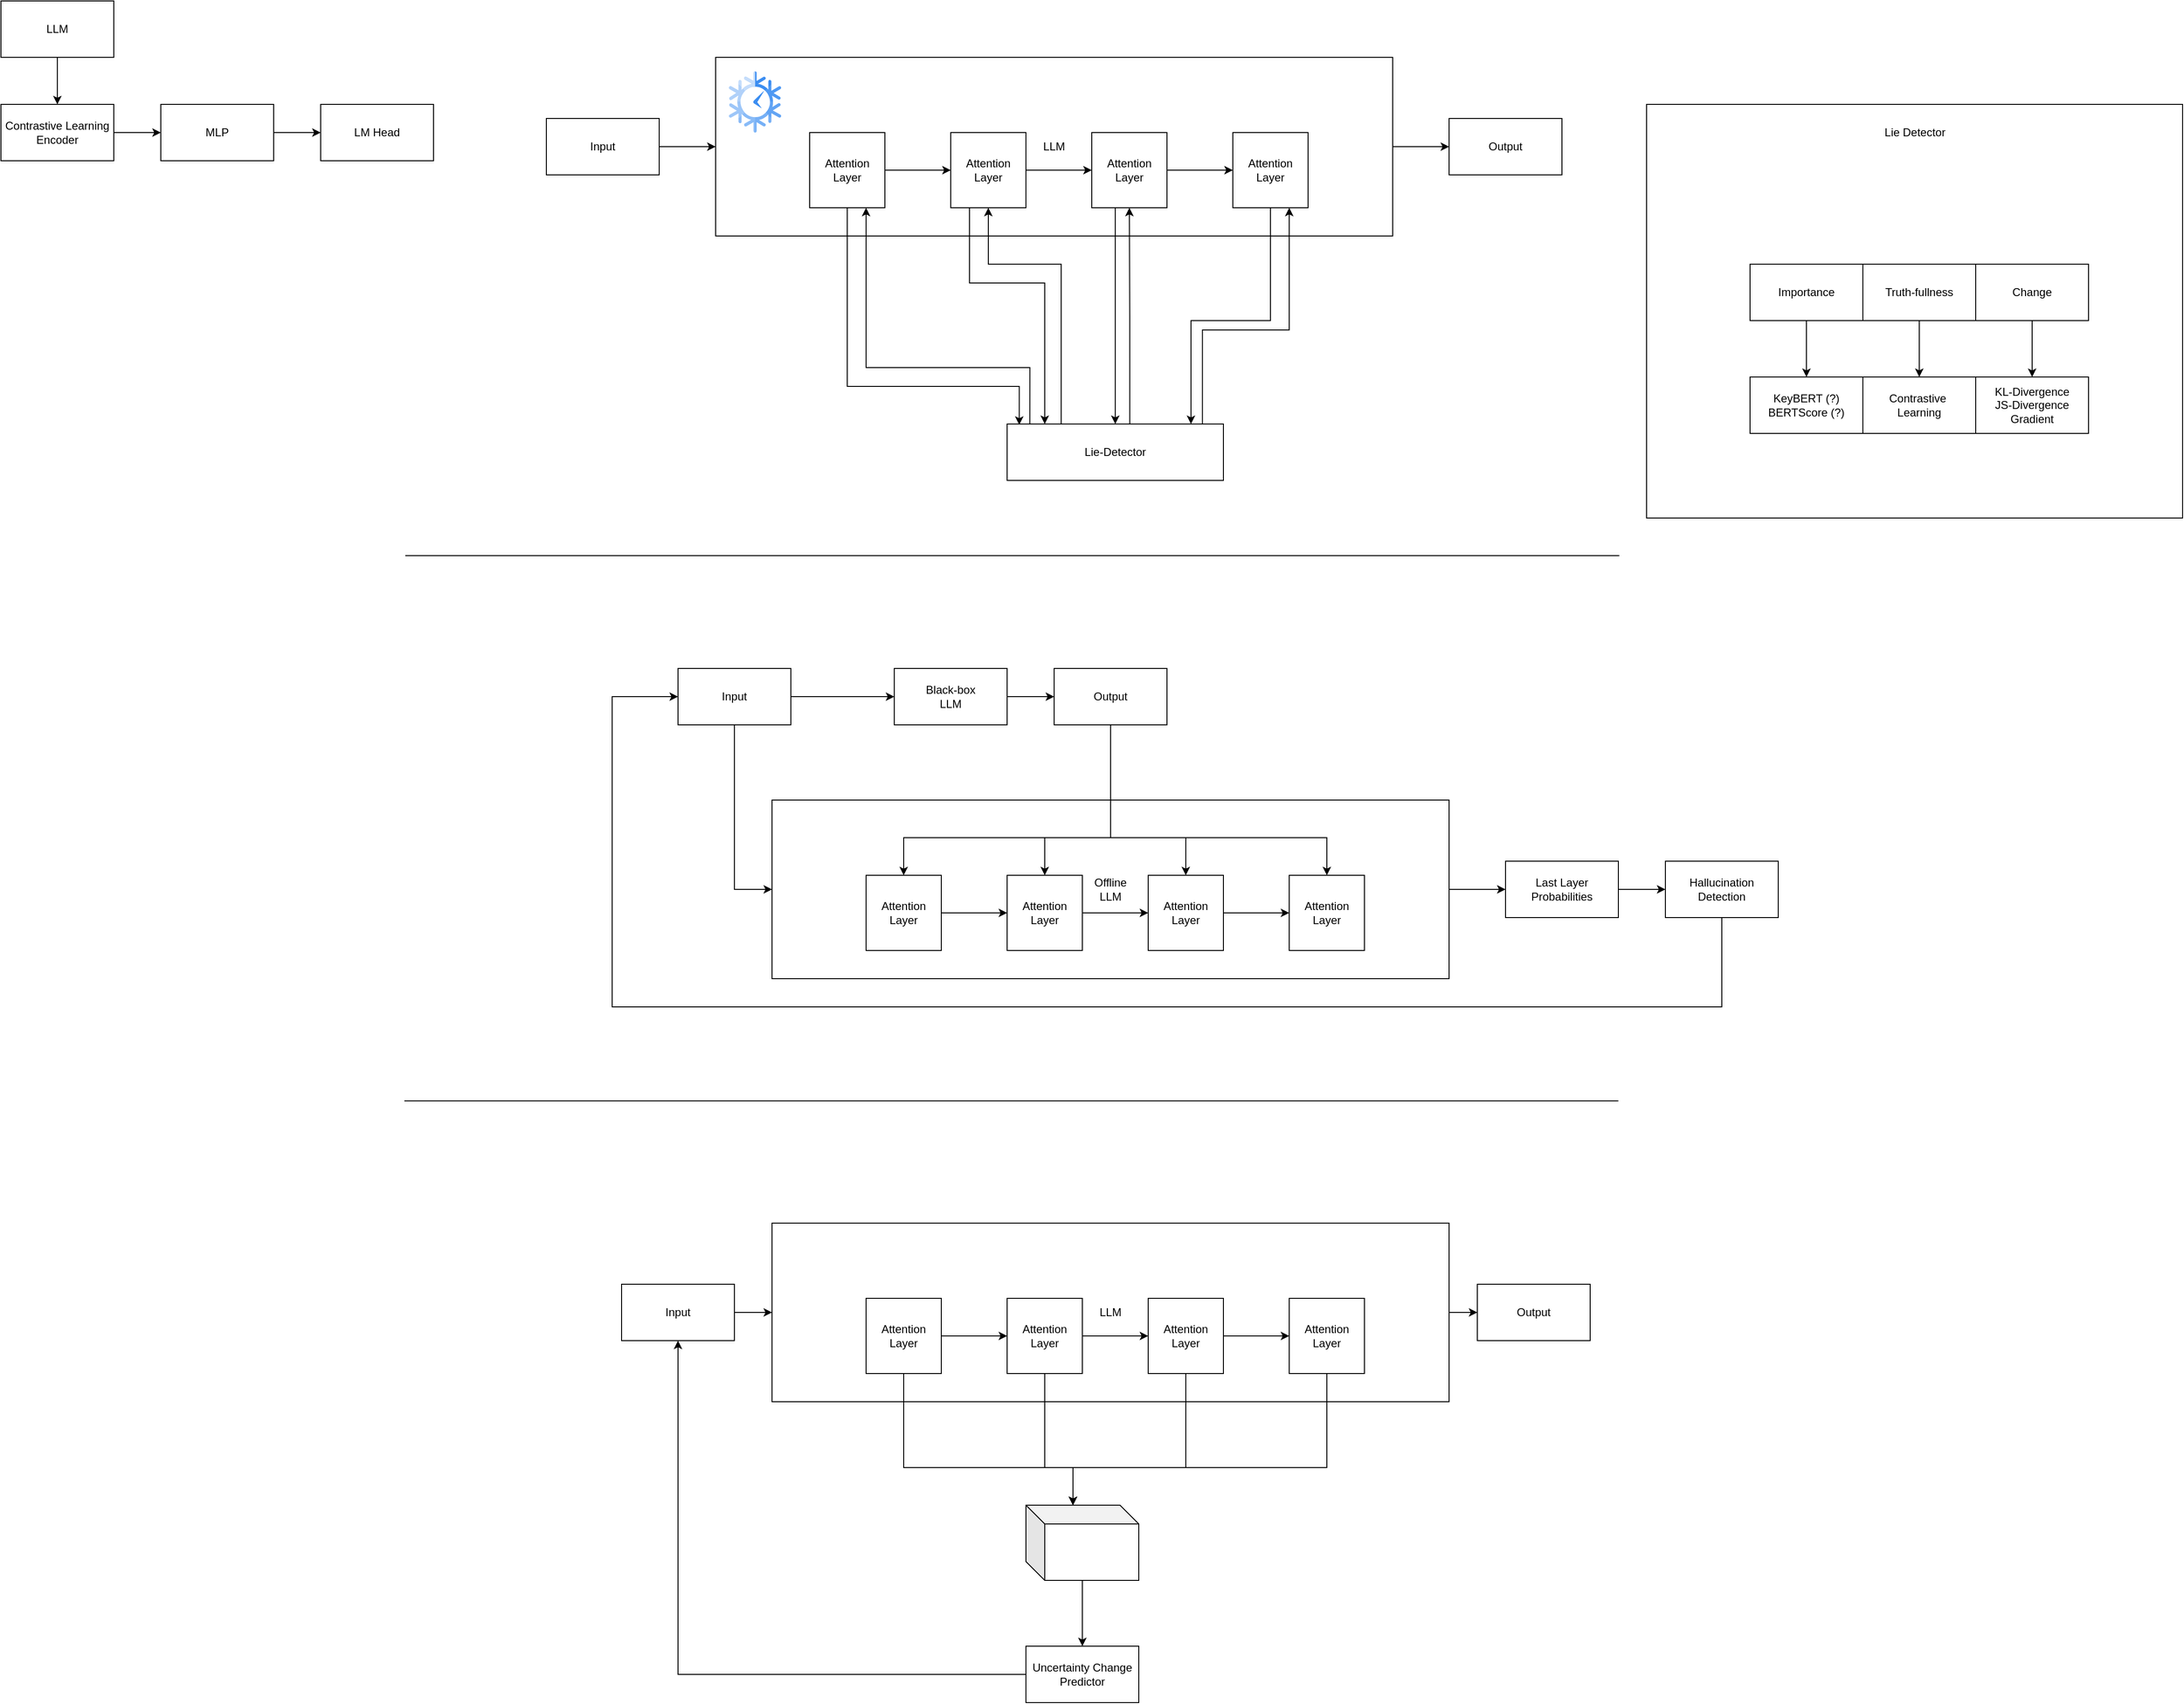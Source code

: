 <mxfile version="24.6.4" type="device">
  <diagram name="Page-1" id="6c6Ao6osQE0nZGyEiL8x">
    <mxGraphModel dx="2212" dy="759" grid="1" gridSize="10" guides="1" tooltips="1" connect="1" arrows="1" fold="1" page="1" pageScale="1" pageWidth="850" pageHeight="1100" math="0" shadow="0">
      <root>
        <mxCell id="0" />
        <mxCell id="1" parent="0" />
        <mxCell id="SVaD8qxF2Tq1hjLIcVBO-22" style="edgeStyle=orthogonalEdgeStyle;rounded=0;orthogonalLoop=1;jettySize=auto;html=1;" parent="1" source="SVaD8qxF2Tq1hjLIcVBO-18" target="SVaD8qxF2Tq1hjLIcVBO-21" edge="1">
          <mxGeometry relative="1" as="geometry" />
        </mxCell>
        <mxCell id="SVaD8qxF2Tq1hjLIcVBO-18" value="LLM" style="rounded=0;whiteSpace=wrap;html=1;" parent="1" vertex="1">
          <mxGeometry x="90" y="70" width="720" height="190" as="geometry" />
        </mxCell>
        <mxCell id="SVaD8qxF2Tq1hjLIcVBO-6" style="edgeStyle=orthogonalEdgeStyle;rounded=0;orthogonalLoop=1;jettySize=auto;html=1;" parent="1" source="SVaD8qxF2Tq1hjLIcVBO-2" target="SVaD8qxF2Tq1hjLIcVBO-4" edge="1">
          <mxGeometry relative="1" as="geometry" />
        </mxCell>
        <mxCell id="SVaD8qxF2Tq1hjLIcVBO-2" value="Attention Layer" style="whiteSpace=wrap;html=1;aspect=fixed;" parent="1" vertex="1">
          <mxGeometry x="190" y="150" width="80" height="80" as="geometry" />
        </mxCell>
        <mxCell id="SVaD8qxF2Tq1hjLIcVBO-8" style="edgeStyle=orthogonalEdgeStyle;rounded=0;orthogonalLoop=1;jettySize=auto;html=1;" parent="1" source="SVaD8qxF2Tq1hjLIcVBO-3" target="SVaD8qxF2Tq1hjLIcVBO-5" edge="1">
          <mxGeometry relative="1" as="geometry" />
        </mxCell>
        <mxCell id="SVaD8qxF2Tq1hjLIcVBO-37" style="edgeStyle=orthogonalEdgeStyle;rounded=0;orthogonalLoop=1;jettySize=auto;html=1;exitX=0.341;exitY=0.995;exitDx=0;exitDy=0;entryX=0.5;entryY=0;entryDx=0;entryDy=0;exitPerimeter=0;" parent="1" source="SVaD8qxF2Tq1hjLIcVBO-3" target="SVaD8qxF2Tq1hjLIcVBO-17" edge="1">
          <mxGeometry relative="1" as="geometry">
            <Array as="points">
              <mxPoint x="515" y="230" />
            </Array>
          </mxGeometry>
        </mxCell>
        <mxCell id="SVaD8qxF2Tq1hjLIcVBO-3" value="Attention Layer" style="whiteSpace=wrap;html=1;aspect=fixed;" parent="1" vertex="1">
          <mxGeometry x="490" y="150" width="80" height="80" as="geometry" />
        </mxCell>
        <mxCell id="SVaD8qxF2Tq1hjLIcVBO-7" style="edgeStyle=orthogonalEdgeStyle;rounded=0;orthogonalLoop=1;jettySize=auto;html=1;" parent="1" source="SVaD8qxF2Tq1hjLIcVBO-4" target="SVaD8qxF2Tq1hjLIcVBO-3" edge="1">
          <mxGeometry relative="1" as="geometry" />
        </mxCell>
        <mxCell id="SVaD8qxF2Tq1hjLIcVBO-35" style="edgeStyle=orthogonalEdgeStyle;rounded=0;orthogonalLoop=1;jettySize=auto;html=1;exitX=0.25;exitY=1;exitDx=0;exitDy=0;entryX=0.177;entryY=0;entryDx=0;entryDy=0;entryPerimeter=0;" parent="1" source="SVaD8qxF2Tq1hjLIcVBO-4" target="SVaD8qxF2Tq1hjLIcVBO-17" edge="1">
          <mxGeometry relative="1" as="geometry">
            <Array as="points">
              <mxPoint x="360" y="310" />
              <mxPoint x="440" y="310" />
              <mxPoint x="440" y="460" />
            </Array>
          </mxGeometry>
        </mxCell>
        <mxCell id="SVaD8qxF2Tq1hjLIcVBO-4" value="Attention Layer" style="whiteSpace=wrap;html=1;aspect=fixed;" parent="1" vertex="1">
          <mxGeometry x="340" y="150" width="80" height="80" as="geometry" />
        </mxCell>
        <mxCell id="SVaD8qxF2Tq1hjLIcVBO-5" value="Attention Layer" style="whiteSpace=wrap;html=1;aspect=fixed;" parent="1" vertex="1">
          <mxGeometry x="640" y="150" width="80" height="80" as="geometry" />
        </mxCell>
        <mxCell id="SVaD8qxF2Tq1hjLIcVBO-26" style="edgeStyle=orthogonalEdgeStyle;rounded=0;orthogonalLoop=1;jettySize=auto;html=1;exitX=0.5;exitY=1;exitDx=0;exitDy=0;entryX=0.056;entryY=0.014;entryDx=0;entryDy=0;entryPerimeter=0;" parent="1" source="SVaD8qxF2Tq1hjLIcVBO-2" target="SVaD8qxF2Tq1hjLIcVBO-17" edge="1">
          <mxGeometry relative="1" as="geometry">
            <mxPoint x="230" y="360" as="sourcePoint" />
            <Array as="points">
              <mxPoint x="230" y="420" />
              <mxPoint x="413" y="420" />
            </Array>
          </mxGeometry>
        </mxCell>
        <mxCell id="SVaD8qxF2Tq1hjLIcVBO-33" style="edgeStyle=orthogonalEdgeStyle;rounded=0;orthogonalLoop=1;jettySize=auto;html=1;entryX=0.75;entryY=1;entryDx=0;entryDy=0;exitX=0.105;exitY=0;exitDx=0;exitDy=0;exitPerimeter=0;" parent="1" source="SVaD8qxF2Tq1hjLIcVBO-17" target="SVaD8qxF2Tq1hjLIcVBO-2" edge="1">
          <mxGeometry relative="1" as="geometry">
            <Array as="points">
              <mxPoint x="424" y="400" />
              <mxPoint x="250" y="400" />
            </Array>
          </mxGeometry>
        </mxCell>
        <mxCell id="SVaD8qxF2Tq1hjLIcVBO-36" style="edgeStyle=orthogonalEdgeStyle;rounded=0;orthogonalLoop=1;jettySize=auto;html=1;exitX=0.567;exitY=0.029;exitDx=0;exitDy=0;entryX=0.5;entryY=1;entryDx=0;entryDy=0;exitPerimeter=0;" parent="1" source="SVaD8qxF2Tq1hjLIcVBO-17" target="SVaD8qxF2Tq1hjLIcVBO-3" edge="1">
          <mxGeometry relative="1" as="geometry">
            <Array as="points" />
          </mxGeometry>
        </mxCell>
        <mxCell id="SVaD8qxF2Tq1hjLIcVBO-38" style="edgeStyle=orthogonalEdgeStyle;rounded=0;orthogonalLoop=1;jettySize=auto;html=1;exitX=0.903;exitY=0.014;exitDx=0;exitDy=0;entryX=0.75;entryY=1;entryDx=0;entryDy=0;exitPerimeter=0;" parent="1" source="SVaD8qxF2Tq1hjLIcVBO-17" target="SVaD8qxF2Tq1hjLIcVBO-5" edge="1">
          <mxGeometry relative="1" as="geometry">
            <Array as="points">
              <mxPoint x="608" y="360" />
              <mxPoint x="700" y="360" />
            </Array>
          </mxGeometry>
        </mxCell>
        <mxCell id="qa7fEW8zLx5-JngxaiGJ-3" style="edgeStyle=orthogonalEdgeStyle;rounded=0;orthogonalLoop=1;jettySize=auto;html=1;exitX=0.25;exitY=0;exitDx=0;exitDy=0;entryX=0.5;entryY=1;entryDx=0;entryDy=0;" parent="1" source="SVaD8qxF2Tq1hjLIcVBO-17" target="SVaD8qxF2Tq1hjLIcVBO-4" edge="1">
          <mxGeometry relative="1" as="geometry">
            <Array as="points">
              <mxPoint x="458" y="290" />
              <mxPoint x="380" y="290" />
            </Array>
          </mxGeometry>
        </mxCell>
        <mxCell id="SVaD8qxF2Tq1hjLIcVBO-17" value="Lie-Detector" style="rounded=0;whiteSpace=wrap;html=1;" parent="1" vertex="1">
          <mxGeometry x="400" y="460" width="230" height="60" as="geometry" />
        </mxCell>
        <mxCell id="SVaD8qxF2Tq1hjLIcVBO-20" style="edgeStyle=orthogonalEdgeStyle;rounded=0;orthogonalLoop=1;jettySize=auto;html=1;" parent="1" source="SVaD8qxF2Tq1hjLIcVBO-19" target="SVaD8qxF2Tq1hjLIcVBO-18" edge="1">
          <mxGeometry relative="1" as="geometry" />
        </mxCell>
        <mxCell id="SVaD8qxF2Tq1hjLIcVBO-19" value="Input" style="rounded=0;whiteSpace=wrap;html=1;" parent="1" vertex="1">
          <mxGeometry x="-90" y="135" width="120" height="60" as="geometry" />
        </mxCell>
        <mxCell id="SVaD8qxF2Tq1hjLIcVBO-21" value="Output" style="rounded=0;whiteSpace=wrap;html=1;" parent="1" vertex="1">
          <mxGeometry x="870" y="135" width="120" height="60" as="geometry" />
        </mxCell>
        <mxCell id="SVaD8qxF2Tq1hjLIcVBO-40" value="" style="endArrow=none;html=1;rounded=0;" parent="1" edge="1">
          <mxGeometry width="50" height="50" relative="1" as="geometry">
            <mxPoint x="-240" y="600" as="sourcePoint" />
            <mxPoint x="1051" y="600" as="targetPoint" />
          </mxGeometry>
        </mxCell>
        <mxCell id="SVaD8qxF2Tq1hjLIcVBO-45" style="edgeStyle=orthogonalEdgeStyle;rounded=0;orthogonalLoop=1;jettySize=auto;html=1;entryX=0;entryY=0.5;entryDx=0;entryDy=0;" parent="1" source="SVaD8qxF2Tq1hjLIcVBO-41" target="SVaD8qxF2Tq1hjLIcVBO-44" edge="1">
          <mxGeometry relative="1" as="geometry" />
        </mxCell>
        <mxCell id="SVaD8qxF2Tq1hjLIcVBO-41" value="Black-box&lt;div&gt;LLM&lt;/div&gt;" style="rounded=0;whiteSpace=wrap;html=1;" parent="1" vertex="1">
          <mxGeometry x="280" y="720" width="120" height="60" as="geometry" />
        </mxCell>
        <mxCell id="SVaD8qxF2Tq1hjLIcVBO-43" style="edgeStyle=orthogonalEdgeStyle;rounded=0;orthogonalLoop=1;jettySize=auto;html=1;entryX=0;entryY=0.5;entryDx=0;entryDy=0;" parent="1" source="SVaD8qxF2Tq1hjLIcVBO-42" target="SVaD8qxF2Tq1hjLIcVBO-41" edge="1">
          <mxGeometry relative="1" as="geometry" />
        </mxCell>
        <mxCell id="SVaD8qxF2Tq1hjLIcVBO-57" style="edgeStyle=orthogonalEdgeStyle;rounded=0;orthogonalLoop=1;jettySize=auto;html=1;entryX=0;entryY=0.5;entryDx=0;entryDy=0;" parent="1" source="SVaD8qxF2Tq1hjLIcVBO-42" target="SVaD8qxF2Tq1hjLIcVBO-47" edge="1">
          <mxGeometry relative="1" as="geometry" />
        </mxCell>
        <mxCell id="SVaD8qxF2Tq1hjLIcVBO-42" value="Input" style="rounded=0;whiteSpace=wrap;html=1;" parent="1" vertex="1">
          <mxGeometry x="50" y="720" width="120" height="60" as="geometry" />
        </mxCell>
        <mxCell id="SVaD8qxF2Tq1hjLIcVBO-56" value="" style="group" parent="1" vertex="1" connectable="0">
          <mxGeometry x="150" y="860" width="720" height="190" as="geometry" />
        </mxCell>
        <mxCell id="SVaD8qxF2Tq1hjLIcVBO-47" value="Offline&lt;br&gt;LLM" style="rounded=0;whiteSpace=wrap;html=1;" parent="SVaD8qxF2Tq1hjLIcVBO-56" vertex="1">
          <mxGeometry width="720" height="190" as="geometry" />
        </mxCell>
        <mxCell id="SVaD8qxF2Tq1hjLIcVBO-48" style="edgeStyle=orthogonalEdgeStyle;rounded=0;orthogonalLoop=1;jettySize=auto;html=1;" parent="SVaD8qxF2Tq1hjLIcVBO-56" source="SVaD8qxF2Tq1hjLIcVBO-49" target="SVaD8qxF2Tq1hjLIcVBO-53" edge="1">
          <mxGeometry relative="1" as="geometry" />
        </mxCell>
        <mxCell id="SVaD8qxF2Tq1hjLIcVBO-49" value="Attention Layer" style="whiteSpace=wrap;html=1;aspect=fixed;" parent="SVaD8qxF2Tq1hjLIcVBO-56" vertex="1">
          <mxGeometry x="100" y="80" width="80" height="80" as="geometry" />
        </mxCell>
        <mxCell id="SVaD8qxF2Tq1hjLIcVBO-50" style="edgeStyle=orthogonalEdgeStyle;rounded=0;orthogonalLoop=1;jettySize=auto;html=1;" parent="SVaD8qxF2Tq1hjLIcVBO-56" source="SVaD8qxF2Tq1hjLIcVBO-51" target="SVaD8qxF2Tq1hjLIcVBO-54" edge="1">
          <mxGeometry relative="1" as="geometry" />
        </mxCell>
        <mxCell id="SVaD8qxF2Tq1hjLIcVBO-51" value="Attention Layer" style="whiteSpace=wrap;html=1;aspect=fixed;" parent="SVaD8qxF2Tq1hjLIcVBO-56" vertex="1">
          <mxGeometry x="400" y="80" width="80" height="80" as="geometry" />
        </mxCell>
        <mxCell id="SVaD8qxF2Tq1hjLIcVBO-52" style="edgeStyle=orthogonalEdgeStyle;rounded=0;orthogonalLoop=1;jettySize=auto;html=1;" parent="SVaD8qxF2Tq1hjLIcVBO-56" source="SVaD8qxF2Tq1hjLIcVBO-53" target="SVaD8qxF2Tq1hjLIcVBO-51" edge="1">
          <mxGeometry relative="1" as="geometry" />
        </mxCell>
        <mxCell id="SVaD8qxF2Tq1hjLIcVBO-53" value="Attention Layer" style="whiteSpace=wrap;html=1;aspect=fixed;" parent="SVaD8qxF2Tq1hjLIcVBO-56" vertex="1">
          <mxGeometry x="250" y="80" width="80" height="80" as="geometry" />
        </mxCell>
        <mxCell id="SVaD8qxF2Tq1hjLIcVBO-54" value="Attention Layer" style="whiteSpace=wrap;html=1;aspect=fixed;" parent="SVaD8qxF2Tq1hjLIcVBO-56" vertex="1">
          <mxGeometry x="550" y="80" width="80" height="80" as="geometry" />
        </mxCell>
        <mxCell id="SVaD8qxF2Tq1hjLIcVBO-67" style="edgeStyle=orthogonalEdgeStyle;rounded=0;orthogonalLoop=1;jettySize=auto;html=1;" parent="1" source="SVaD8qxF2Tq1hjLIcVBO-59" target="SVaD8qxF2Tq1hjLIcVBO-68" edge="1">
          <mxGeometry relative="1" as="geometry">
            <mxPoint x="1110" y="955" as="targetPoint" />
          </mxGeometry>
        </mxCell>
        <mxCell id="SVaD8qxF2Tq1hjLIcVBO-59" value="Last Layer&lt;div&gt;Probabilities&lt;/div&gt;" style="rounded=0;whiteSpace=wrap;html=1;" parent="1" vertex="1">
          <mxGeometry x="930" y="925" width="120" height="60" as="geometry" />
        </mxCell>
        <mxCell id="SVaD8qxF2Tq1hjLIcVBO-58" style="edgeStyle=orthogonalEdgeStyle;rounded=0;orthogonalLoop=1;jettySize=auto;html=1;" parent="1" source="SVaD8qxF2Tq1hjLIcVBO-47" target="SVaD8qxF2Tq1hjLIcVBO-59" edge="1">
          <mxGeometry relative="1" as="geometry">
            <mxPoint x="910" y="955" as="targetPoint" />
          </mxGeometry>
        </mxCell>
        <mxCell id="SVaD8qxF2Tq1hjLIcVBO-64" style="edgeStyle=orthogonalEdgeStyle;rounded=0;orthogonalLoop=1;jettySize=auto;html=1;" parent="1" source="SVaD8qxF2Tq1hjLIcVBO-44" target="SVaD8qxF2Tq1hjLIcVBO-49" edge="1">
          <mxGeometry relative="1" as="geometry">
            <Array as="points">
              <mxPoint x="510" y="900" />
              <mxPoint x="290" y="900" />
            </Array>
          </mxGeometry>
        </mxCell>
        <mxCell id="SVaD8qxF2Tq1hjLIcVBO-65" style="edgeStyle=orthogonalEdgeStyle;rounded=0;orthogonalLoop=1;jettySize=auto;html=1;" parent="1" source="SVaD8qxF2Tq1hjLIcVBO-44" target="SVaD8qxF2Tq1hjLIcVBO-51" edge="1">
          <mxGeometry relative="1" as="geometry">
            <Array as="points">
              <mxPoint x="510" y="900" />
              <mxPoint x="590" y="900" />
            </Array>
          </mxGeometry>
        </mxCell>
        <mxCell id="SVaD8qxF2Tq1hjLIcVBO-66" style="edgeStyle=orthogonalEdgeStyle;rounded=0;orthogonalLoop=1;jettySize=auto;html=1;entryX=0.5;entryY=0;entryDx=0;entryDy=0;" parent="1" source="SVaD8qxF2Tq1hjLIcVBO-44" target="SVaD8qxF2Tq1hjLIcVBO-54" edge="1">
          <mxGeometry relative="1" as="geometry">
            <Array as="points">
              <mxPoint x="510" y="900" />
              <mxPoint x="740" y="900" />
            </Array>
          </mxGeometry>
        </mxCell>
        <mxCell id="SVaD8qxF2Tq1hjLIcVBO-44" value="Output" style="rounded=0;whiteSpace=wrap;html=1;" parent="1" vertex="1">
          <mxGeometry x="450" y="720" width="120" height="60" as="geometry" />
        </mxCell>
        <mxCell id="SVaD8qxF2Tq1hjLIcVBO-63" style="edgeStyle=orthogonalEdgeStyle;rounded=0;orthogonalLoop=1;jettySize=auto;html=1;" parent="1" edge="1">
          <mxGeometry relative="1" as="geometry">
            <mxPoint x="510" y="780" as="sourcePoint" />
            <mxPoint x="440" y="940" as="targetPoint" />
            <Array as="points">
              <mxPoint x="510" y="900" />
              <mxPoint x="440" y="900" />
            </Array>
          </mxGeometry>
        </mxCell>
        <mxCell id="SVaD8qxF2Tq1hjLIcVBO-69" style="edgeStyle=orthogonalEdgeStyle;rounded=0;orthogonalLoop=1;jettySize=auto;html=1;entryX=0;entryY=0.5;entryDx=0;entryDy=0;" parent="1" source="SVaD8qxF2Tq1hjLIcVBO-68" target="SVaD8qxF2Tq1hjLIcVBO-42" edge="1">
          <mxGeometry relative="1" as="geometry">
            <Array as="points">
              <mxPoint x="1160" y="1080" />
              <mxPoint x="-20" y="1080" />
              <mxPoint x="-20" y="750" />
            </Array>
          </mxGeometry>
        </mxCell>
        <mxCell id="SVaD8qxF2Tq1hjLIcVBO-68" value="Hallucination Detection" style="rounded=0;whiteSpace=wrap;html=1;" parent="1" vertex="1">
          <mxGeometry x="1100" y="925" width="120" height="60" as="geometry" />
        </mxCell>
        <mxCell id="SVaD8qxF2Tq1hjLIcVBO-70" value="" style="endArrow=none;html=1;rounded=0;" parent="1" edge="1">
          <mxGeometry width="50" height="50" relative="1" as="geometry">
            <mxPoint x="-241" y="1180" as="sourcePoint" />
            <mxPoint x="1050" y="1180" as="targetPoint" />
          </mxGeometry>
        </mxCell>
        <mxCell id="SVaD8qxF2Tq1hjLIcVBO-71" value="" style="group" parent="1" vertex="1" connectable="0">
          <mxGeometry x="150" y="1310" width="720" height="190" as="geometry" />
        </mxCell>
        <mxCell id="SVaD8qxF2Tq1hjLIcVBO-72" value="LLM" style="rounded=0;whiteSpace=wrap;html=1;" parent="SVaD8qxF2Tq1hjLIcVBO-71" vertex="1">
          <mxGeometry width="720" height="190" as="geometry" />
        </mxCell>
        <mxCell id="SVaD8qxF2Tq1hjLIcVBO-73" style="edgeStyle=orthogonalEdgeStyle;rounded=0;orthogonalLoop=1;jettySize=auto;html=1;" parent="SVaD8qxF2Tq1hjLIcVBO-71" source="SVaD8qxF2Tq1hjLIcVBO-74" target="SVaD8qxF2Tq1hjLIcVBO-78" edge="1">
          <mxGeometry relative="1" as="geometry" />
        </mxCell>
        <mxCell id="SVaD8qxF2Tq1hjLIcVBO-74" value="Attention Layer" style="whiteSpace=wrap;html=1;aspect=fixed;" parent="SVaD8qxF2Tq1hjLIcVBO-71" vertex="1">
          <mxGeometry x="100" y="80" width="80" height="80" as="geometry" />
        </mxCell>
        <mxCell id="SVaD8qxF2Tq1hjLIcVBO-75" style="edgeStyle=orthogonalEdgeStyle;rounded=0;orthogonalLoop=1;jettySize=auto;html=1;" parent="SVaD8qxF2Tq1hjLIcVBO-71" source="SVaD8qxF2Tq1hjLIcVBO-76" target="SVaD8qxF2Tq1hjLIcVBO-79" edge="1">
          <mxGeometry relative="1" as="geometry" />
        </mxCell>
        <mxCell id="SVaD8qxF2Tq1hjLIcVBO-76" value="Attention Layer" style="whiteSpace=wrap;html=1;aspect=fixed;" parent="SVaD8qxF2Tq1hjLIcVBO-71" vertex="1">
          <mxGeometry x="400" y="80" width="80" height="80" as="geometry" />
        </mxCell>
        <mxCell id="SVaD8qxF2Tq1hjLIcVBO-77" style="edgeStyle=orthogonalEdgeStyle;rounded=0;orthogonalLoop=1;jettySize=auto;html=1;" parent="SVaD8qxF2Tq1hjLIcVBO-71" source="SVaD8qxF2Tq1hjLIcVBO-78" target="SVaD8qxF2Tq1hjLIcVBO-76" edge="1">
          <mxGeometry relative="1" as="geometry" />
        </mxCell>
        <mxCell id="SVaD8qxF2Tq1hjLIcVBO-78" value="Attention Layer" style="whiteSpace=wrap;html=1;aspect=fixed;" parent="SVaD8qxF2Tq1hjLIcVBO-71" vertex="1">
          <mxGeometry x="250" y="80" width="80" height="80" as="geometry" />
        </mxCell>
        <mxCell id="SVaD8qxF2Tq1hjLIcVBO-79" value="Attention Layer" style="whiteSpace=wrap;html=1;aspect=fixed;" parent="SVaD8qxF2Tq1hjLIcVBO-71" vertex="1">
          <mxGeometry x="550" y="80" width="80" height="80" as="geometry" />
        </mxCell>
        <mxCell id="SVaD8qxF2Tq1hjLIcVBO-99" style="edgeStyle=orthogonalEdgeStyle;rounded=0;orthogonalLoop=1;jettySize=auto;html=1;" parent="1" source="SVaD8qxF2Tq1hjLIcVBO-85" target="SVaD8qxF2Tq1hjLIcVBO-98" edge="1">
          <mxGeometry relative="1" as="geometry" />
        </mxCell>
        <mxCell id="SVaD8qxF2Tq1hjLIcVBO-85" value="" style="shape=cube;whiteSpace=wrap;html=1;boundedLbl=1;backgroundOutline=1;darkOpacity=0.05;darkOpacity2=0.1;" parent="1" vertex="1">
          <mxGeometry x="420" y="1610" width="120" height="80" as="geometry" />
        </mxCell>
        <mxCell id="SVaD8qxF2Tq1hjLIcVBO-86" style="edgeStyle=orthogonalEdgeStyle;rounded=0;orthogonalLoop=1;jettySize=auto;html=1;entryX=0;entryY=0;entryDx=50;entryDy=0;entryPerimeter=0;" parent="1" source="SVaD8qxF2Tq1hjLIcVBO-74" target="SVaD8qxF2Tq1hjLIcVBO-85" edge="1">
          <mxGeometry relative="1" as="geometry">
            <Array as="points">
              <mxPoint x="290" y="1570" />
              <mxPoint x="470" y="1570" />
            </Array>
          </mxGeometry>
        </mxCell>
        <mxCell id="SVaD8qxF2Tq1hjLIcVBO-97" style="edgeStyle=orthogonalEdgeStyle;rounded=0;orthogonalLoop=1;jettySize=auto;html=1;entryX=0;entryY=0;entryDx=50;entryDy=0;entryPerimeter=0;" parent="1" source="SVaD8qxF2Tq1hjLIcVBO-79" target="SVaD8qxF2Tq1hjLIcVBO-85" edge="1">
          <mxGeometry relative="1" as="geometry">
            <mxPoint x="480.0" y="1610" as="targetPoint" />
            <Array as="points">
              <mxPoint x="740" y="1570" />
              <mxPoint x="470" y="1570" />
            </Array>
          </mxGeometry>
        </mxCell>
        <mxCell id="SVaD8qxF2Tq1hjLIcVBO-93" style="edgeStyle=orthogonalEdgeStyle;rounded=0;orthogonalLoop=1;jettySize=auto;html=1;entryX=0;entryY=0;entryDx=50;entryDy=0;entryPerimeter=0;" parent="1" source="SVaD8qxF2Tq1hjLIcVBO-78" target="SVaD8qxF2Tq1hjLIcVBO-85" edge="1">
          <mxGeometry relative="1" as="geometry">
            <mxPoint x="480" y="1610" as="targetPoint" />
            <Array as="points">
              <mxPoint x="440" y="1570" />
              <mxPoint x="470" y="1570" />
            </Array>
          </mxGeometry>
        </mxCell>
        <mxCell id="SVaD8qxF2Tq1hjLIcVBO-96" style="edgeStyle=orthogonalEdgeStyle;rounded=0;orthogonalLoop=1;jettySize=auto;html=1;entryX=0;entryY=0;entryDx=50;entryDy=0;entryPerimeter=0;" parent="1" source="SVaD8qxF2Tq1hjLIcVBO-76" target="SVaD8qxF2Tq1hjLIcVBO-85" edge="1">
          <mxGeometry relative="1" as="geometry">
            <mxPoint x="480" y="1610" as="targetPoint" />
            <Array as="points">
              <mxPoint x="590" y="1570" />
              <mxPoint x="470" y="1570" />
            </Array>
          </mxGeometry>
        </mxCell>
        <mxCell id="SVaD8qxF2Tq1hjLIcVBO-104" style="edgeStyle=orthogonalEdgeStyle;rounded=0;orthogonalLoop=1;jettySize=auto;html=1;entryX=0.5;entryY=1;entryDx=0;entryDy=0;" parent="1" source="SVaD8qxF2Tq1hjLIcVBO-98" target="SVaD8qxF2Tq1hjLIcVBO-102" edge="1">
          <mxGeometry relative="1" as="geometry" />
        </mxCell>
        <mxCell id="SVaD8qxF2Tq1hjLIcVBO-98" value="Uncertainty Change Predictor" style="rounded=0;whiteSpace=wrap;html=1;" parent="1" vertex="1">
          <mxGeometry x="420" y="1760" width="120" height="60" as="geometry" />
        </mxCell>
        <mxCell id="SVaD8qxF2Tq1hjLIcVBO-101" value="Output" style="rounded=0;whiteSpace=wrap;html=1;" parent="1" vertex="1">
          <mxGeometry x="900" y="1375" width="120" height="60" as="geometry" />
        </mxCell>
        <mxCell id="SVaD8qxF2Tq1hjLIcVBO-100" style="edgeStyle=orthogonalEdgeStyle;rounded=0;orthogonalLoop=1;jettySize=auto;html=1;" parent="1" source="SVaD8qxF2Tq1hjLIcVBO-72" target="SVaD8qxF2Tq1hjLIcVBO-101" edge="1">
          <mxGeometry relative="1" as="geometry">
            <mxPoint x="940" y="1405" as="targetPoint" />
          </mxGeometry>
        </mxCell>
        <mxCell id="SVaD8qxF2Tq1hjLIcVBO-103" style="edgeStyle=orthogonalEdgeStyle;rounded=0;orthogonalLoop=1;jettySize=auto;html=1;entryX=0;entryY=0.5;entryDx=0;entryDy=0;" parent="1" source="SVaD8qxF2Tq1hjLIcVBO-102" target="SVaD8qxF2Tq1hjLIcVBO-72" edge="1">
          <mxGeometry relative="1" as="geometry" />
        </mxCell>
        <mxCell id="SVaD8qxF2Tq1hjLIcVBO-102" value="Input" style="rounded=0;whiteSpace=wrap;html=1;" parent="1" vertex="1">
          <mxGeometry x="-10" y="1375" width="120" height="60" as="geometry" />
        </mxCell>
        <mxCell id="qa7fEW8zLx5-JngxaiGJ-1" value="" style="rounded=0;whiteSpace=wrap;html=1;" parent="1" vertex="1">
          <mxGeometry x="1080" y="120" width="570" height="440" as="geometry" />
        </mxCell>
        <mxCell id="qa7fEW8zLx5-JngxaiGJ-2" value="Lie Detector" style="text;html=1;align=center;verticalAlign=middle;resizable=0;points=[];autosize=1;strokeColor=none;fillColor=none;" parent="1" vertex="1">
          <mxGeometry x="1320" y="135" width="90" height="30" as="geometry" />
        </mxCell>
        <mxCell id="qa7fEW8zLx5-JngxaiGJ-4" style="edgeStyle=orthogonalEdgeStyle;rounded=0;orthogonalLoop=1;jettySize=auto;html=1;entryX=0.85;entryY=0;entryDx=0;entryDy=0;entryPerimeter=0;" parent="1" source="SVaD8qxF2Tq1hjLIcVBO-5" target="SVaD8qxF2Tq1hjLIcVBO-17" edge="1">
          <mxGeometry relative="1" as="geometry">
            <Array as="points">
              <mxPoint x="680" y="350" />
              <mxPoint x="595" y="350" />
            </Array>
          </mxGeometry>
        </mxCell>
        <mxCell id="qa7fEW8zLx5-JngxaiGJ-5" value="" style="sketch=0;html=1;aspect=fixed;strokeColor=none;shadow=0;fillColor=#3B8DF1;verticalAlign=top;labelPosition=center;verticalLabelPosition=bottom;shape=mxgraph.gcp2.time_clock" parent="1" vertex="1">
          <mxGeometry x="104" y="84.88" width="56" height="65.12" as="geometry" />
        </mxCell>
        <mxCell id="qa7fEW8zLx5-JngxaiGJ-14" style="edgeStyle=orthogonalEdgeStyle;rounded=0;orthogonalLoop=1;jettySize=auto;html=1;entryX=0.5;entryY=0;entryDx=0;entryDy=0;" parent="1" source="qa7fEW8zLx5-JngxaiGJ-6" target="qa7fEW8zLx5-JngxaiGJ-9" edge="1">
          <mxGeometry relative="1" as="geometry" />
        </mxCell>
        <mxCell id="qa7fEW8zLx5-JngxaiGJ-6" value="Change" style="rounded=0;whiteSpace=wrap;html=1;" parent="1" vertex="1">
          <mxGeometry x="1430" y="290" width="120" height="60" as="geometry" />
        </mxCell>
        <mxCell id="qa7fEW8zLx5-JngxaiGJ-13" style="edgeStyle=orthogonalEdgeStyle;rounded=0;orthogonalLoop=1;jettySize=auto;html=1;" parent="1" source="qa7fEW8zLx5-JngxaiGJ-7" target="qa7fEW8zLx5-JngxaiGJ-10" edge="1">
          <mxGeometry relative="1" as="geometry" />
        </mxCell>
        <mxCell id="qa7fEW8zLx5-JngxaiGJ-7" value="Truth-fullness" style="rounded=0;whiteSpace=wrap;html=1;" parent="1" vertex="1">
          <mxGeometry x="1310" y="290" width="120" height="60" as="geometry" />
        </mxCell>
        <mxCell id="qa7fEW8zLx5-JngxaiGJ-12" style="edgeStyle=orthogonalEdgeStyle;rounded=0;orthogonalLoop=1;jettySize=auto;html=1;" parent="1" source="qa7fEW8zLx5-JngxaiGJ-8" target="qa7fEW8zLx5-JngxaiGJ-11" edge="1">
          <mxGeometry relative="1" as="geometry" />
        </mxCell>
        <mxCell id="qa7fEW8zLx5-JngxaiGJ-8" value="Importance" style="rounded=0;whiteSpace=wrap;html=1;" parent="1" vertex="1">
          <mxGeometry x="1190" y="290" width="120" height="60" as="geometry" />
        </mxCell>
        <mxCell id="qa7fEW8zLx5-JngxaiGJ-9" value="KL-Divergence&lt;div&gt;JS-Divergence&lt;/div&gt;&lt;div&gt;Gradient&lt;/div&gt;" style="rounded=0;whiteSpace=wrap;html=1;" parent="1" vertex="1">
          <mxGeometry x="1430" y="410" width="120" height="60" as="geometry" />
        </mxCell>
        <mxCell id="qa7fEW8zLx5-JngxaiGJ-10" value="Contrastive&amp;nbsp;&lt;div&gt;Learning&lt;/div&gt;" style="rounded=0;whiteSpace=wrap;html=1;" parent="1" vertex="1">
          <mxGeometry x="1310" y="410" width="120" height="60" as="geometry" />
        </mxCell>
        <mxCell id="qa7fEW8zLx5-JngxaiGJ-11" value="KeyBERT (?)&lt;div&gt;BERTScore (?)&lt;/div&gt;" style="rounded=0;whiteSpace=wrap;html=1;" parent="1" vertex="1">
          <mxGeometry x="1190" y="410" width="120" height="60" as="geometry" />
        </mxCell>
        <mxCell id="bo0KmLG7jrqBks0KD3U1-3" style="edgeStyle=orthogonalEdgeStyle;rounded=0;orthogonalLoop=1;jettySize=auto;html=1;entryX=0.5;entryY=0;entryDx=0;entryDy=0;" edge="1" parent="1" source="bo0KmLG7jrqBks0KD3U1-1" target="bo0KmLG7jrqBks0KD3U1-2">
          <mxGeometry relative="1" as="geometry" />
        </mxCell>
        <mxCell id="bo0KmLG7jrqBks0KD3U1-1" value="LLM" style="rounded=0;whiteSpace=wrap;html=1;" vertex="1" parent="1">
          <mxGeometry x="-670" y="10" width="120" height="60" as="geometry" />
        </mxCell>
        <mxCell id="bo0KmLG7jrqBks0KD3U1-5" style="edgeStyle=orthogonalEdgeStyle;rounded=0;orthogonalLoop=1;jettySize=auto;html=1;" edge="1" parent="1" source="bo0KmLG7jrqBks0KD3U1-2" target="bo0KmLG7jrqBks0KD3U1-4">
          <mxGeometry relative="1" as="geometry" />
        </mxCell>
        <mxCell id="bo0KmLG7jrqBks0KD3U1-2" value="Contrastive Learning&lt;div&gt;Encoder&lt;/div&gt;" style="rounded=0;whiteSpace=wrap;html=1;" vertex="1" parent="1">
          <mxGeometry x="-670" y="120" width="120" height="60" as="geometry" />
        </mxCell>
        <mxCell id="bo0KmLG7jrqBks0KD3U1-7" style="edgeStyle=orthogonalEdgeStyle;rounded=0;orthogonalLoop=1;jettySize=auto;html=1;" edge="1" parent="1" source="bo0KmLG7jrqBks0KD3U1-4" target="bo0KmLG7jrqBks0KD3U1-6">
          <mxGeometry relative="1" as="geometry" />
        </mxCell>
        <mxCell id="bo0KmLG7jrqBks0KD3U1-4" value="MLP" style="rounded=0;whiteSpace=wrap;html=1;" vertex="1" parent="1">
          <mxGeometry x="-500" y="120" width="120" height="60" as="geometry" />
        </mxCell>
        <mxCell id="bo0KmLG7jrqBks0KD3U1-6" value="LM Head" style="rounded=0;whiteSpace=wrap;html=1;" vertex="1" parent="1">
          <mxGeometry x="-330" y="120" width="120" height="60" as="geometry" />
        </mxCell>
      </root>
    </mxGraphModel>
  </diagram>
</mxfile>
